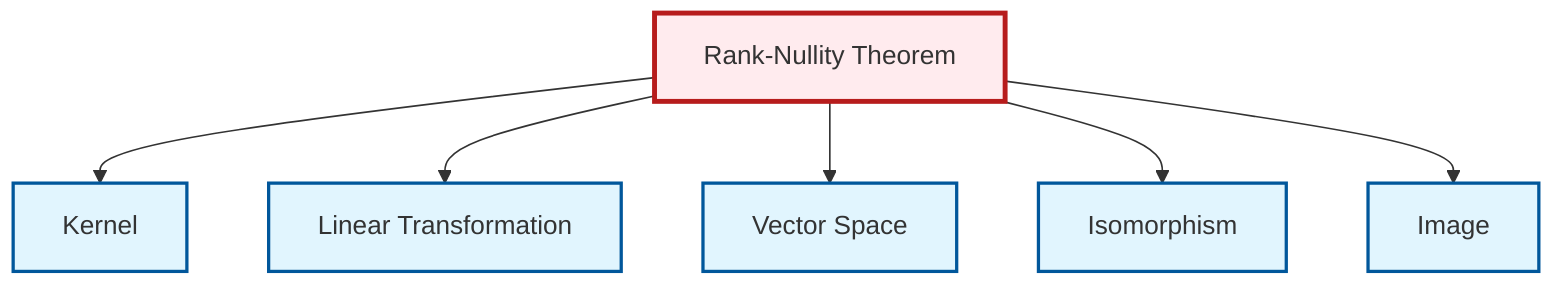 graph TD
    classDef definition fill:#e1f5fe,stroke:#01579b,stroke-width:2px
    classDef theorem fill:#f3e5f5,stroke:#4a148c,stroke-width:2px
    classDef axiom fill:#fff3e0,stroke:#e65100,stroke-width:2px
    classDef example fill:#e8f5e9,stroke:#1b5e20,stroke-width:2px
    classDef current fill:#ffebee,stroke:#b71c1c,stroke-width:3px
    def-kernel["Kernel"]:::definition
    def-vector-space["Vector Space"]:::definition
    def-image["Image"]:::definition
    def-isomorphism["Isomorphism"]:::definition
    def-linear-transformation["Linear Transformation"]:::definition
    thm-rank-nullity["Rank-Nullity Theorem"]:::theorem
    thm-rank-nullity --> def-kernel
    thm-rank-nullity --> def-linear-transformation
    thm-rank-nullity --> def-vector-space
    thm-rank-nullity --> def-isomorphism
    thm-rank-nullity --> def-image
    class thm-rank-nullity current